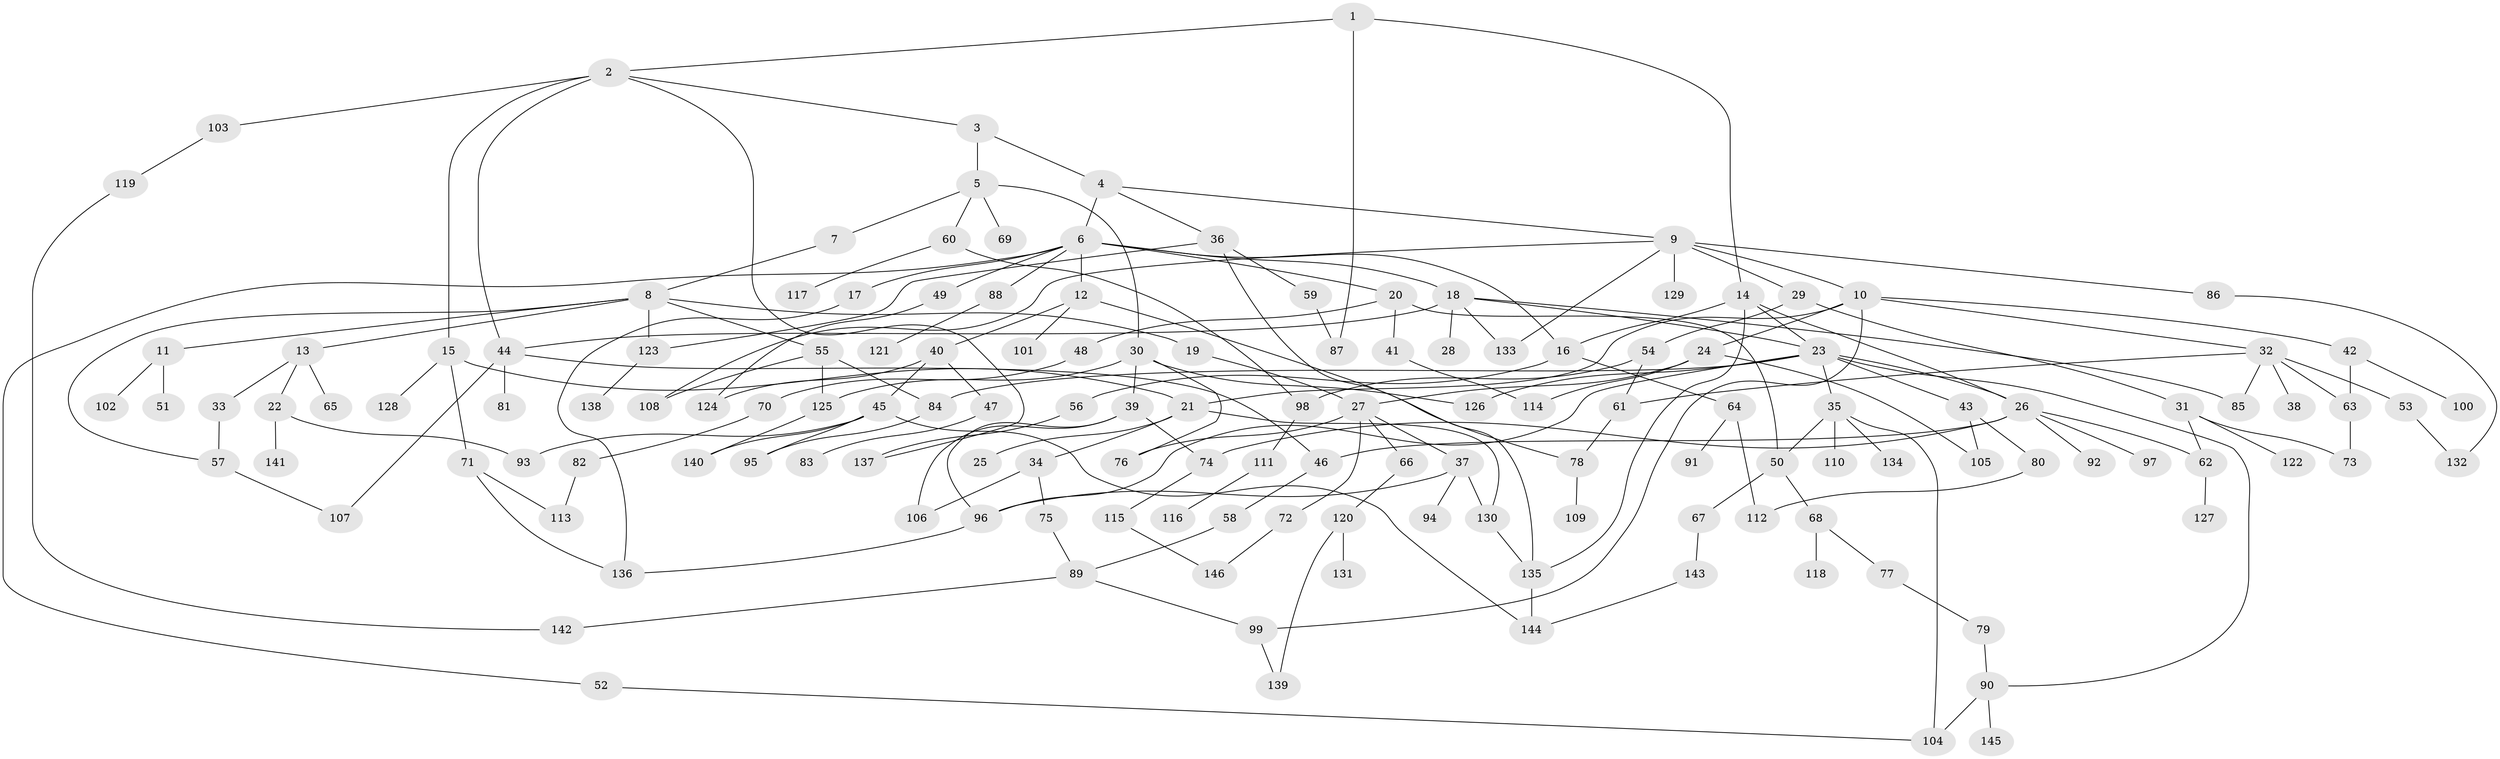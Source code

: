 // Generated by graph-tools (version 1.1) at 2025/49/03/09/25 03:49:21]
// undirected, 146 vertices, 199 edges
graph export_dot {
graph [start="1"]
  node [color=gray90,style=filled];
  1;
  2;
  3;
  4;
  5;
  6;
  7;
  8;
  9;
  10;
  11;
  12;
  13;
  14;
  15;
  16;
  17;
  18;
  19;
  20;
  21;
  22;
  23;
  24;
  25;
  26;
  27;
  28;
  29;
  30;
  31;
  32;
  33;
  34;
  35;
  36;
  37;
  38;
  39;
  40;
  41;
  42;
  43;
  44;
  45;
  46;
  47;
  48;
  49;
  50;
  51;
  52;
  53;
  54;
  55;
  56;
  57;
  58;
  59;
  60;
  61;
  62;
  63;
  64;
  65;
  66;
  67;
  68;
  69;
  70;
  71;
  72;
  73;
  74;
  75;
  76;
  77;
  78;
  79;
  80;
  81;
  82;
  83;
  84;
  85;
  86;
  87;
  88;
  89;
  90;
  91;
  92;
  93;
  94;
  95;
  96;
  97;
  98;
  99;
  100;
  101;
  102;
  103;
  104;
  105;
  106;
  107;
  108;
  109;
  110;
  111;
  112;
  113;
  114;
  115;
  116;
  117;
  118;
  119;
  120;
  121;
  122;
  123;
  124;
  125;
  126;
  127;
  128;
  129;
  130;
  131;
  132;
  133;
  134;
  135;
  136;
  137;
  138;
  139;
  140;
  141;
  142;
  143;
  144;
  145;
  146;
  1 -- 2;
  1 -- 14;
  1 -- 87;
  2 -- 3;
  2 -- 15;
  2 -- 103;
  2 -- 137;
  2 -- 44;
  3 -- 4;
  3 -- 5;
  4 -- 6;
  4 -- 9;
  4 -- 36;
  5 -- 7;
  5 -- 30;
  5 -- 60;
  5 -- 69;
  6 -- 12;
  6 -- 16;
  6 -- 17;
  6 -- 18;
  6 -- 20;
  6 -- 49;
  6 -- 52;
  6 -- 88;
  7 -- 8;
  8 -- 11;
  8 -- 13;
  8 -- 19;
  8 -- 55;
  8 -- 57;
  8 -- 123;
  9 -- 10;
  9 -- 29;
  9 -- 86;
  9 -- 108;
  9 -- 129;
  9 -- 133;
  10 -- 24;
  10 -- 32;
  10 -- 42;
  10 -- 21;
  10 -- 99;
  11 -- 51;
  11 -- 102;
  12 -- 40;
  12 -- 101;
  12 -- 78;
  13 -- 22;
  13 -- 33;
  13 -- 65;
  14 -- 23;
  14 -- 26;
  14 -- 16;
  14 -- 135;
  15 -- 21;
  15 -- 71;
  15 -- 128;
  16 -- 56;
  16 -- 64;
  17 -- 136;
  18 -- 28;
  18 -- 44;
  18 -- 85;
  18 -- 133;
  18 -- 23;
  19 -- 27;
  20 -- 41;
  20 -- 48;
  20 -- 50;
  21 -- 25;
  21 -- 34;
  21 -- 130;
  22 -- 141;
  22 -- 93;
  23 -- 35;
  23 -- 43;
  23 -- 126;
  23 -- 26;
  23 -- 84;
  23 -- 90;
  23 -- 96;
  24 -- 27;
  24 -- 114;
  24 -- 105;
  26 -- 62;
  26 -- 92;
  26 -- 97;
  26 -- 46;
  26 -- 74;
  27 -- 37;
  27 -- 66;
  27 -- 72;
  27 -- 76;
  29 -- 31;
  29 -- 54;
  30 -- 39;
  30 -- 125;
  30 -- 126;
  30 -- 76;
  31 -- 73;
  31 -- 122;
  31 -- 62;
  32 -- 38;
  32 -- 53;
  32 -- 61;
  32 -- 63;
  32 -- 85;
  33 -- 57;
  34 -- 75;
  34 -- 106;
  35 -- 104;
  35 -- 110;
  35 -- 134;
  35 -- 50;
  36 -- 59;
  36 -- 123;
  36 -- 135;
  37 -- 94;
  37 -- 130;
  37 -- 96;
  39 -- 74;
  39 -- 96;
  39 -- 106;
  40 -- 45;
  40 -- 47;
  40 -- 124;
  41 -- 114;
  42 -- 63;
  42 -- 100;
  43 -- 80;
  43 -- 105;
  44 -- 46;
  44 -- 81;
  44 -- 107;
  45 -- 93;
  45 -- 95;
  45 -- 140;
  45 -- 144;
  46 -- 58;
  47 -- 83;
  48 -- 70;
  49 -- 124;
  50 -- 67;
  50 -- 68;
  52 -- 104;
  53 -- 132;
  54 -- 98;
  54 -- 61;
  55 -- 84;
  55 -- 125;
  55 -- 108;
  56 -- 137;
  57 -- 107;
  58 -- 89;
  59 -- 87;
  60 -- 117;
  60 -- 98;
  61 -- 78;
  62 -- 127;
  63 -- 73;
  64 -- 91;
  64 -- 112;
  66 -- 120;
  67 -- 143;
  68 -- 77;
  68 -- 118;
  70 -- 82;
  71 -- 113;
  71 -- 136;
  72 -- 146;
  74 -- 115;
  75 -- 89;
  77 -- 79;
  78 -- 109;
  79 -- 90;
  80 -- 112;
  82 -- 113;
  84 -- 95;
  86 -- 132;
  88 -- 121;
  89 -- 99;
  89 -- 142;
  90 -- 145;
  90 -- 104;
  96 -- 136;
  98 -- 111;
  99 -- 139;
  103 -- 119;
  111 -- 116;
  115 -- 146;
  119 -- 142;
  120 -- 131;
  120 -- 139;
  123 -- 138;
  125 -- 140;
  130 -- 135;
  135 -- 144;
  143 -- 144;
}
